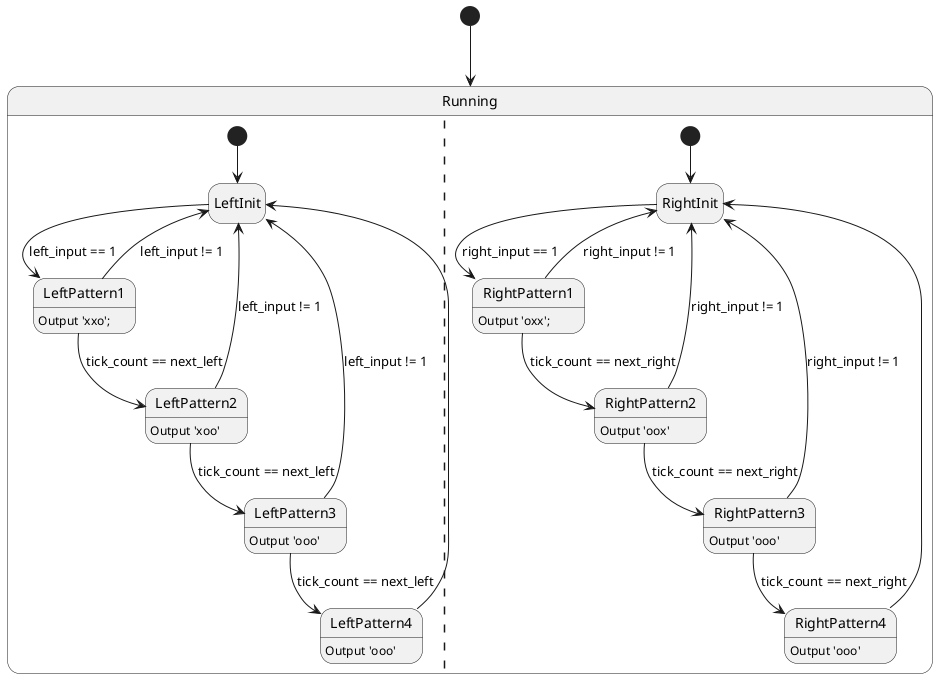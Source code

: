 'Firmware State Machine for Sequential Turn Signal'

@startuml
hide empty description

[*] --> Running
state Running {
  [*] --> LeftInit
  LeftInit --> LeftPattern1 : left_input == 1

  LeftPattern1 --> LeftPattern2 : tick_count == next_left
  LeftPattern1 --> LeftInit : left_input != 1
  LeftPattern1 : Output 'xxo';

  LeftPattern2 --> LeftPattern3 : tick_count == next_left
  LeftPattern2 --> LeftInit : left_input != 1
  LeftPattern2 : Output 'xoo'

  LeftPattern3 --> LeftPattern4 : tick_count == next_left
  LeftPattern3 --> LeftInit : left_input != 1
  LeftPattern3 : Output 'ooo'

  LeftPattern4 --> LeftInit
  LeftPattern4 : Output 'ooo'

  ||

  [*] --> RightInit
  RightInit --> RightPattern1 : right_input == 1

  RightPattern1 --> RightPattern2 : tick_count == next_right
  RightPattern1 --> RightInit : right_input != 1
  RightPattern1 : Output 'oxx';

  RightPattern2 --> RightPattern3 : tick_count == next_right
  RightPattern2 --> RightInit : right_input != 1
  RightPattern2 : Output 'oox'

  RightPattern3 --> RightPattern4 : tick_count == next_right
  RightPattern3 --> RightInit : right_input != 1
  RightPattern3 : Output 'ooo'

  RightPattern4 --> RightInit
  RightPattern4 : Output 'ooo'
}

@enduml

